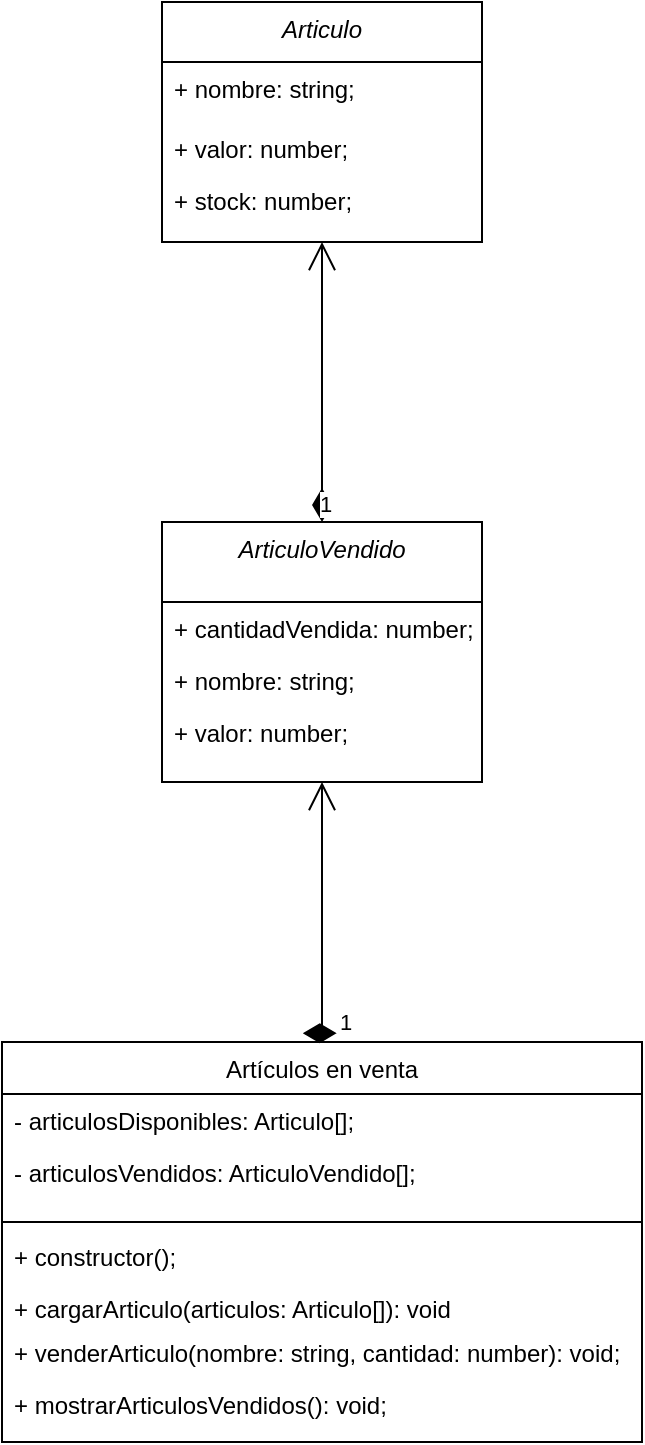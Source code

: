 <mxfile version="21.7.1" type="device">
  <diagram id="C5RBs43oDa-KdzZeNtuy" name="Page-1">
    <mxGraphModel dx="1195" dy="1836" grid="1" gridSize="10" guides="1" tooltips="1" connect="1" arrows="1" fold="1" page="1" pageScale="1" pageWidth="827" pageHeight="1169" math="0" shadow="0">
      <root>
        <mxCell id="WIyWlLk6GJQsqaUBKTNV-0" />
        <mxCell id="WIyWlLk6GJQsqaUBKTNV-1" parent="WIyWlLk6GJQsqaUBKTNV-0" />
        <mxCell id="zkfFHV4jXpPFQw0GAbJ--0" value="ArticuloVendido" style="swimlane;fontStyle=2;align=center;verticalAlign=top;childLayout=stackLayout;horizontal=1;startSize=40;horizontalStack=0;resizeParent=1;resizeLast=0;collapsible=1;marginBottom=0;rounded=0;shadow=0;strokeWidth=1;" parent="WIyWlLk6GJQsqaUBKTNV-1" vertex="1">
          <mxGeometry x="200" y="130" width="160" height="130" as="geometry">
            <mxRectangle x="230" y="140" width="160" height="26" as="alternateBounds" />
          </mxGeometry>
        </mxCell>
        <mxCell id="zkfFHV4jXpPFQw0GAbJ--1" value="+ cantidadVendida: number;" style="text;align=left;verticalAlign=top;spacingLeft=4;spacingRight=4;overflow=hidden;rotatable=0;points=[[0,0.5],[1,0.5]];portConstraint=eastwest;" parent="zkfFHV4jXpPFQw0GAbJ--0" vertex="1">
          <mxGeometry y="40" width="160" height="26" as="geometry" />
        </mxCell>
        <mxCell id="S1EduIgsj8KC5UMbGPs9-1" value="+ nombre: string;" style="text;align=left;verticalAlign=top;spacingLeft=4;spacingRight=4;overflow=hidden;rotatable=0;points=[[0,0.5],[1,0.5]];portConstraint=eastwest;" vertex="1" parent="zkfFHV4jXpPFQw0GAbJ--0">
          <mxGeometry y="66" width="160" height="26" as="geometry" />
        </mxCell>
        <mxCell id="S1EduIgsj8KC5UMbGPs9-2" value="+ valor: number;" style="text;align=left;verticalAlign=top;spacingLeft=4;spacingRight=4;overflow=hidden;rotatable=0;points=[[0,0.5],[1,0.5]];portConstraint=eastwest;" vertex="1" parent="zkfFHV4jXpPFQw0GAbJ--0">
          <mxGeometry y="92" width="160" height="26" as="geometry" />
        </mxCell>
        <mxCell id="y67DJ8npt8ONxBuGtpLo-18" value="Artículos en venta" style="swimlane;fontStyle=0;align=center;verticalAlign=top;childLayout=stackLayout;horizontal=1;startSize=26;horizontalStack=0;resizeParent=1;resizeLast=0;collapsible=1;marginBottom=0;rounded=0;shadow=0;strokeWidth=1;" parent="WIyWlLk6GJQsqaUBKTNV-1" vertex="1">
          <mxGeometry x="120" y="390" width="320" height="200" as="geometry">
            <mxRectangle x="130" y="380" width="160" height="26" as="alternateBounds" />
          </mxGeometry>
        </mxCell>
        <mxCell id="y67DJ8npt8ONxBuGtpLo-19" value="- articulosDisponibles: Articulo[];" style="text;align=left;verticalAlign=top;spacingLeft=4;spacingRight=4;overflow=hidden;rotatable=0;points=[[0,0.5],[1,0.5]];portConstraint=eastwest;" parent="y67DJ8npt8ONxBuGtpLo-18" vertex="1">
          <mxGeometry y="26" width="320" height="26" as="geometry" />
        </mxCell>
        <mxCell id="y67DJ8npt8ONxBuGtpLo-17" value="- articulosVendidos: ArticuloVendido[];" style="text;strokeColor=none;fillColor=none;align=left;verticalAlign=top;spacingLeft=4;spacingRight=4;overflow=hidden;rotatable=0;points=[[0,0.5],[1,0.5]];portConstraint=eastwest;whiteSpace=wrap;html=1;" parent="y67DJ8npt8ONxBuGtpLo-18" vertex="1">
          <mxGeometry y="52" width="320" height="34" as="geometry" />
        </mxCell>
        <mxCell id="y67DJ8npt8ONxBuGtpLo-20" value="" style="line;html=1;strokeWidth=1;align=left;verticalAlign=middle;spacingTop=-1;spacingLeft=3;spacingRight=3;rotatable=0;labelPosition=right;points=[];portConstraint=eastwest;" parent="y67DJ8npt8ONxBuGtpLo-18" vertex="1">
          <mxGeometry y="86" width="320" height="8" as="geometry" />
        </mxCell>
        <mxCell id="y67DJ8npt8ONxBuGtpLo-21" value="+ constructor();" style="text;align=left;verticalAlign=top;spacingLeft=4;spacingRight=4;overflow=hidden;rotatable=0;points=[[0,0.5],[1,0.5]];portConstraint=eastwest;fontStyle=0" parent="y67DJ8npt8ONxBuGtpLo-18" vertex="1">
          <mxGeometry y="94" width="320" height="26" as="geometry" />
        </mxCell>
        <mxCell id="y67DJ8npt8ONxBuGtpLo-23" value="+ cargarArticulo(articulos: Articulo[]): void" style="text;align=left;verticalAlign=top;spacingLeft=4;spacingRight=4;overflow=hidden;rotatable=0;points=[[0,0.5],[1,0.5]];portConstraint=eastwest;" parent="y67DJ8npt8ONxBuGtpLo-18" vertex="1">
          <mxGeometry y="120" width="320" height="22" as="geometry" />
        </mxCell>
        <mxCell id="y67DJ8npt8ONxBuGtpLo-22" value="+ venderArticulo(nombre: string, cantidad: number): void;" style="text;align=left;verticalAlign=top;spacingLeft=4;spacingRight=4;overflow=hidden;rotatable=0;points=[[0,0.5],[1,0.5]];portConstraint=eastwest;" parent="y67DJ8npt8ONxBuGtpLo-18" vertex="1">
          <mxGeometry y="142" width="320" height="26" as="geometry" />
        </mxCell>
        <mxCell id="y67DJ8npt8ONxBuGtpLo-24" value="+ mostrarArticulosVendidos(): void;" style="text;align=left;verticalAlign=top;spacingLeft=4;spacingRight=4;overflow=hidden;rotatable=0;points=[[0,0.5],[1,0.5]];portConstraint=eastwest;" parent="y67DJ8npt8ONxBuGtpLo-18" vertex="1">
          <mxGeometry y="168" width="320" height="26" as="geometry" />
        </mxCell>
        <mxCell id="_1a4eJu1R7o8kq5wxd7N-2" value="Articulo" style="swimlane;fontStyle=2;align=center;verticalAlign=top;childLayout=stackLayout;horizontal=1;startSize=30;horizontalStack=0;resizeParent=1;resizeLast=0;collapsible=1;marginBottom=0;rounded=0;shadow=0;strokeWidth=1;" parent="WIyWlLk6GJQsqaUBKTNV-1" vertex="1">
          <mxGeometry x="200" y="-130" width="160" height="120" as="geometry">
            <mxRectangle x="230" y="140" width="160" height="26" as="alternateBounds" />
          </mxGeometry>
        </mxCell>
        <mxCell id="_1a4eJu1R7o8kq5wxd7N-3" value="+ nombre: string;" style="text;align=left;verticalAlign=top;spacingLeft=4;spacingRight=4;overflow=hidden;rotatable=0;points=[[0,0.5],[1,0.5]];portConstraint=eastwest;" parent="_1a4eJu1R7o8kq5wxd7N-2" vertex="1">
          <mxGeometry y="30" width="160" height="30" as="geometry" />
        </mxCell>
        <mxCell id="_1a4eJu1R7o8kq5wxd7N-4" value="+ valor: number;" style="text;align=left;verticalAlign=top;spacingLeft=4;spacingRight=4;overflow=hidden;rotatable=0;points=[[0,0.5],[1,0.5]];portConstraint=eastwest;" parent="_1a4eJu1R7o8kq5wxd7N-2" vertex="1">
          <mxGeometry y="60" width="160" height="26" as="geometry" />
        </mxCell>
        <mxCell id="S1EduIgsj8KC5UMbGPs9-0" value="+ stock: number;" style="text;align=left;verticalAlign=top;spacingLeft=4;spacingRight=4;overflow=hidden;rotatable=0;points=[[0,0.5],[1,0.5]];portConstraint=eastwest;" vertex="1" parent="_1a4eJu1R7o8kq5wxd7N-2">
          <mxGeometry y="86" width="160" height="26" as="geometry" />
        </mxCell>
        <mxCell id="S1EduIgsj8KC5UMbGPs9-4" value="1" style="endArrow=open;html=1;endSize=12;startArrow=diamondThin;startSize=14;startFill=1;edgeStyle=orthogonalEdgeStyle;align=left;verticalAlign=bottom;rounded=0;exitX=0.5;exitY=0;exitDx=0;exitDy=0;" edge="1" parent="WIyWlLk6GJQsqaUBKTNV-1" source="zkfFHV4jXpPFQw0GAbJ--0">
          <mxGeometry x="-1" y="3" relative="1" as="geometry">
            <mxPoint x="120" y="-10" as="sourcePoint" />
            <mxPoint x="280" y="-10" as="targetPoint" />
          </mxGeometry>
        </mxCell>
        <mxCell id="S1EduIgsj8KC5UMbGPs9-5" value="1" style="endArrow=open;html=1;endSize=12;startArrow=diamondThin;startSize=14;startFill=1;edgeStyle=orthogonalEdgeStyle;align=left;verticalAlign=bottom;rounded=0;entryX=0.5;entryY=1;entryDx=0;entryDy=0;exitX=0.523;exitY=-0.022;exitDx=0;exitDy=0;exitPerimeter=0;" edge="1" parent="WIyWlLk6GJQsqaUBKTNV-1" source="y67DJ8npt8ONxBuGtpLo-18" target="zkfFHV4jXpPFQw0GAbJ--0">
          <mxGeometry x="-1" y="3" relative="1" as="geometry">
            <mxPoint x="120" y="320" as="sourcePoint" />
            <mxPoint x="280" y="320" as="targetPoint" />
            <Array as="points">
              <mxPoint x="280" y="386" />
            </Array>
          </mxGeometry>
        </mxCell>
      </root>
    </mxGraphModel>
  </diagram>
</mxfile>
